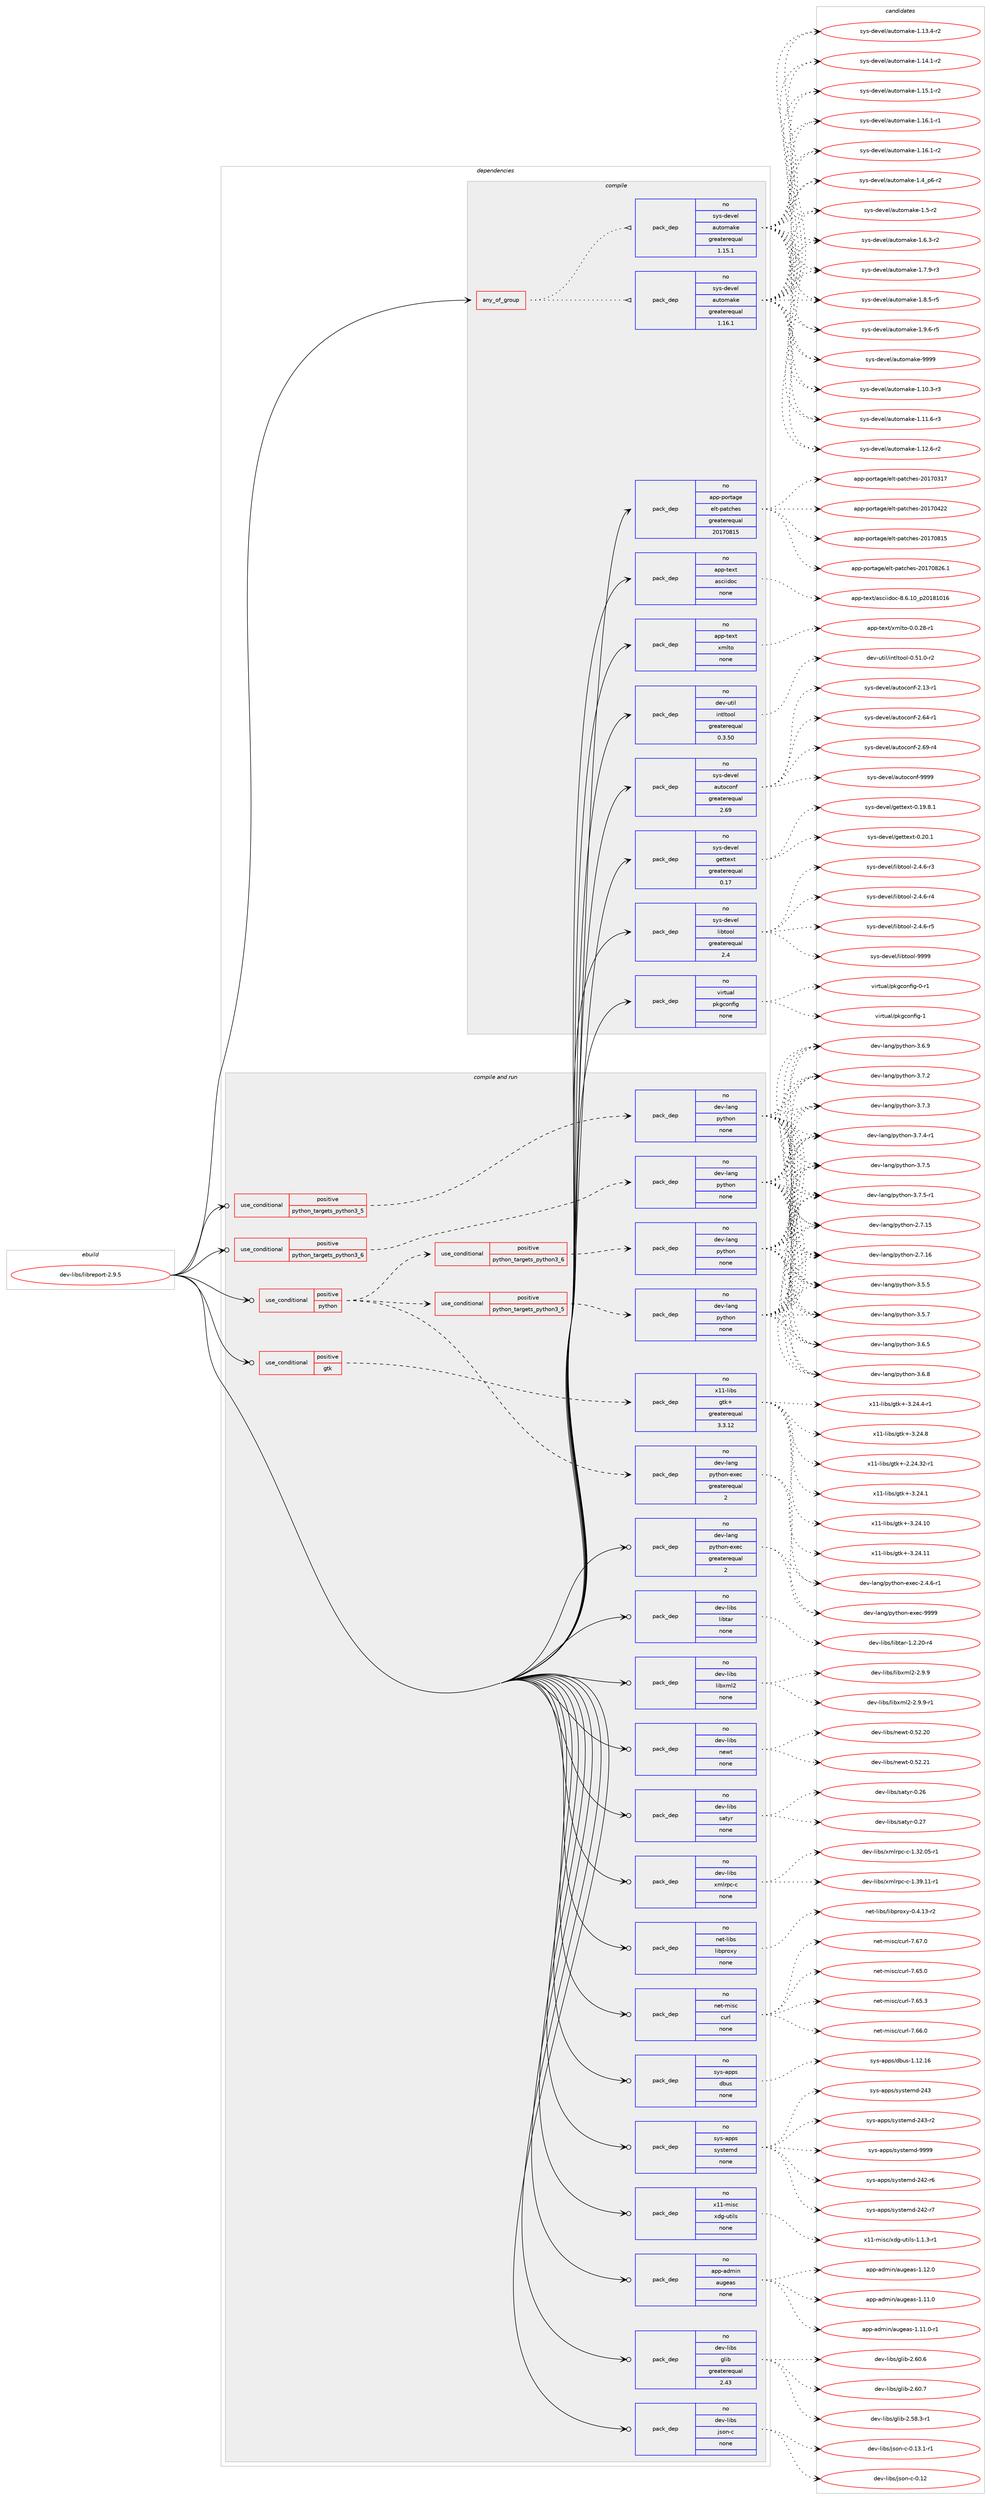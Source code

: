 digraph prolog {

# *************
# Graph options
# *************

newrank=true;
concentrate=true;
compound=true;
graph [rankdir=LR,fontname=Helvetica,fontsize=10,ranksep=1.5];#, ranksep=2.5, nodesep=0.2];
edge  [arrowhead=vee];
node  [fontname=Helvetica,fontsize=10];

# **********
# The ebuild
# **********

subgraph cluster_leftcol {
color=gray;
rank=same;
label=<<i>ebuild</i>>;
id [label="dev-libs/libreport-2.9.5", color=red, width=4, href="../dev-libs/libreport-2.9.5.svg"];
}

# ****************
# The dependencies
# ****************

subgraph cluster_midcol {
color=gray;
label=<<i>dependencies</i>>;
subgraph cluster_compile {
fillcolor="#eeeeee";
style=filled;
label=<<i>compile</i>>;
subgraph any11161 {
dependency566981 [label=<<TABLE BORDER="0" CELLBORDER="1" CELLSPACING="0" CELLPADDING="4"><TR><TD CELLPADDING="10">any_of_group</TD></TR></TABLE>>, shape=none, color=red];subgraph pack423408 {
dependency566982 [label=<<TABLE BORDER="0" CELLBORDER="1" CELLSPACING="0" CELLPADDING="4" WIDTH="220"><TR><TD ROWSPAN="6" CELLPADDING="30">pack_dep</TD></TR><TR><TD WIDTH="110">no</TD></TR><TR><TD>sys-devel</TD></TR><TR><TD>automake</TD></TR><TR><TD>greaterequal</TD></TR><TR><TD>1.16.1</TD></TR></TABLE>>, shape=none, color=blue];
}
dependency566981:e -> dependency566982:w [weight=20,style="dotted",arrowhead="oinv"];
subgraph pack423409 {
dependency566983 [label=<<TABLE BORDER="0" CELLBORDER="1" CELLSPACING="0" CELLPADDING="4" WIDTH="220"><TR><TD ROWSPAN="6" CELLPADDING="30">pack_dep</TD></TR><TR><TD WIDTH="110">no</TD></TR><TR><TD>sys-devel</TD></TR><TR><TD>automake</TD></TR><TR><TD>greaterequal</TD></TR><TR><TD>1.15.1</TD></TR></TABLE>>, shape=none, color=blue];
}
dependency566981:e -> dependency566983:w [weight=20,style="dotted",arrowhead="oinv"];
}
id:e -> dependency566981:w [weight=20,style="solid",arrowhead="vee"];
subgraph pack423410 {
dependency566984 [label=<<TABLE BORDER="0" CELLBORDER="1" CELLSPACING="0" CELLPADDING="4" WIDTH="220"><TR><TD ROWSPAN="6" CELLPADDING="30">pack_dep</TD></TR><TR><TD WIDTH="110">no</TD></TR><TR><TD>app-portage</TD></TR><TR><TD>elt-patches</TD></TR><TR><TD>greaterequal</TD></TR><TR><TD>20170815</TD></TR></TABLE>>, shape=none, color=blue];
}
id:e -> dependency566984:w [weight=20,style="solid",arrowhead="vee"];
subgraph pack423411 {
dependency566985 [label=<<TABLE BORDER="0" CELLBORDER="1" CELLSPACING="0" CELLPADDING="4" WIDTH="220"><TR><TD ROWSPAN="6" CELLPADDING="30">pack_dep</TD></TR><TR><TD WIDTH="110">no</TD></TR><TR><TD>app-text</TD></TR><TR><TD>asciidoc</TD></TR><TR><TD>none</TD></TR><TR><TD></TD></TR></TABLE>>, shape=none, color=blue];
}
id:e -> dependency566985:w [weight=20,style="solid",arrowhead="vee"];
subgraph pack423412 {
dependency566986 [label=<<TABLE BORDER="0" CELLBORDER="1" CELLSPACING="0" CELLPADDING="4" WIDTH="220"><TR><TD ROWSPAN="6" CELLPADDING="30">pack_dep</TD></TR><TR><TD WIDTH="110">no</TD></TR><TR><TD>app-text</TD></TR><TR><TD>xmlto</TD></TR><TR><TD>none</TD></TR><TR><TD></TD></TR></TABLE>>, shape=none, color=blue];
}
id:e -> dependency566986:w [weight=20,style="solid",arrowhead="vee"];
subgraph pack423413 {
dependency566987 [label=<<TABLE BORDER="0" CELLBORDER="1" CELLSPACING="0" CELLPADDING="4" WIDTH="220"><TR><TD ROWSPAN="6" CELLPADDING="30">pack_dep</TD></TR><TR><TD WIDTH="110">no</TD></TR><TR><TD>dev-util</TD></TR><TR><TD>intltool</TD></TR><TR><TD>greaterequal</TD></TR><TR><TD>0.3.50</TD></TR></TABLE>>, shape=none, color=blue];
}
id:e -> dependency566987:w [weight=20,style="solid",arrowhead="vee"];
subgraph pack423414 {
dependency566988 [label=<<TABLE BORDER="0" CELLBORDER="1" CELLSPACING="0" CELLPADDING="4" WIDTH="220"><TR><TD ROWSPAN="6" CELLPADDING="30">pack_dep</TD></TR><TR><TD WIDTH="110">no</TD></TR><TR><TD>sys-devel</TD></TR><TR><TD>autoconf</TD></TR><TR><TD>greaterequal</TD></TR><TR><TD>2.69</TD></TR></TABLE>>, shape=none, color=blue];
}
id:e -> dependency566988:w [weight=20,style="solid",arrowhead="vee"];
subgraph pack423415 {
dependency566989 [label=<<TABLE BORDER="0" CELLBORDER="1" CELLSPACING="0" CELLPADDING="4" WIDTH="220"><TR><TD ROWSPAN="6" CELLPADDING="30">pack_dep</TD></TR><TR><TD WIDTH="110">no</TD></TR><TR><TD>sys-devel</TD></TR><TR><TD>gettext</TD></TR><TR><TD>greaterequal</TD></TR><TR><TD>0.17</TD></TR></TABLE>>, shape=none, color=blue];
}
id:e -> dependency566989:w [weight=20,style="solid",arrowhead="vee"];
subgraph pack423416 {
dependency566990 [label=<<TABLE BORDER="0" CELLBORDER="1" CELLSPACING="0" CELLPADDING="4" WIDTH="220"><TR><TD ROWSPAN="6" CELLPADDING="30">pack_dep</TD></TR><TR><TD WIDTH="110">no</TD></TR><TR><TD>sys-devel</TD></TR><TR><TD>libtool</TD></TR><TR><TD>greaterequal</TD></TR><TR><TD>2.4</TD></TR></TABLE>>, shape=none, color=blue];
}
id:e -> dependency566990:w [weight=20,style="solid",arrowhead="vee"];
subgraph pack423417 {
dependency566991 [label=<<TABLE BORDER="0" CELLBORDER="1" CELLSPACING="0" CELLPADDING="4" WIDTH="220"><TR><TD ROWSPAN="6" CELLPADDING="30">pack_dep</TD></TR><TR><TD WIDTH="110">no</TD></TR><TR><TD>virtual</TD></TR><TR><TD>pkgconfig</TD></TR><TR><TD>none</TD></TR><TR><TD></TD></TR></TABLE>>, shape=none, color=blue];
}
id:e -> dependency566991:w [weight=20,style="solid",arrowhead="vee"];
}
subgraph cluster_compileandrun {
fillcolor="#eeeeee";
style=filled;
label=<<i>compile and run</i>>;
subgraph cond132055 {
dependency566992 [label=<<TABLE BORDER="0" CELLBORDER="1" CELLSPACING="0" CELLPADDING="4"><TR><TD ROWSPAN="3" CELLPADDING="10">use_conditional</TD></TR><TR><TD>positive</TD></TR><TR><TD>gtk</TD></TR></TABLE>>, shape=none, color=red];
subgraph pack423418 {
dependency566993 [label=<<TABLE BORDER="0" CELLBORDER="1" CELLSPACING="0" CELLPADDING="4" WIDTH="220"><TR><TD ROWSPAN="6" CELLPADDING="30">pack_dep</TD></TR><TR><TD WIDTH="110">no</TD></TR><TR><TD>x11-libs</TD></TR><TR><TD>gtk+</TD></TR><TR><TD>greaterequal</TD></TR><TR><TD>3.3.12</TD></TR></TABLE>>, shape=none, color=blue];
}
dependency566992:e -> dependency566993:w [weight=20,style="dashed",arrowhead="vee"];
}
id:e -> dependency566992:w [weight=20,style="solid",arrowhead="odotvee"];
subgraph cond132056 {
dependency566994 [label=<<TABLE BORDER="0" CELLBORDER="1" CELLSPACING="0" CELLPADDING="4"><TR><TD ROWSPAN="3" CELLPADDING="10">use_conditional</TD></TR><TR><TD>positive</TD></TR><TR><TD>python</TD></TR></TABLE>>, shape=none, color=red];
subgraph cond132057 {
dependency566995 [label=<<TABLE BORDER="0" CELLBORDER="1" CELLSPACING="0" CELLPADDING="4"><TR><TD ROWSPAN="3" CELLPADDING="10">use_conditional</TD></TR><TR><TD>positive</TD></TR><TR><TD>python_targets_python3_5</TD></TR></TABLE>>, shape=none, color=red];
subgraph pack423419 {
dependency566996 [label=<<TABLE BORDER="0" CELLBORDER="1" CELLSPACING="0" CELLPADDING="4" WIDTH="220"><TR><TD ROWSPAN="6" CELLPADDING="30">pack_dep</TD></TR><TR><TD WIDTH="110">no</TD></TR><TR><TD>dev-lang</TD></TR><TR><TD>python</TD></TR><TR><TD>none</TD></TR><TR><TD></TD></TR></TABLE>>, shape=none, color=blue];
}
dependency566995:e -> dependency566996:w [weight=20,style="dashed",arrowhead="vee"];
}
dependency566994:e -> dependency566995:w [weight=20,style="dashed",arrowhead="vee"];
subgraph cond132058 {
dependency566997 [label=<<TABLE BORDER="0" CELLBORDER="1" CELLSPACING="0" CELLPADDING="4"><TR><TD ROWSPAN="3" CELLPADDING="10">use_conditional</TD></TR><TR><TD>positive</TD></TR><TR><TD>python_targets_python3_6</TD></TR></TABLE>>, shape=none, color=red];
subgraph pack423420 {
dependency566998 [label=<<TABLE BORDER="0" CELLBORDER="1" CELLSPACING="0" CELLPADDING="4" WIDTH="220"><TR><TD ROWSPAN="6" CELLPADDING="30">pack_dep</TD></TR><TR><TD WIDTH="110">no</TD></TR><TR><TD>dev-lang</TD></TR><TR><TD>python</TD></TR><TR><TD>none</TD></TR><TR><TD></TD></TR></TABLE>>, shape=none, color=blue];
}
dependency566997:e -> dependency566998:w [weight=20,style="dashed",arrowhead="vee"];
}
dependency566994:e -> dependency566997:w [weight=20,style="dashed",arrowhead="vee"];
subgraph pack423421 {
dependency566999 [label=<<TABLE BORDER="0" CELLBORDER="1" CELLSPACING="0" CELLPADDING="4" WIDTH="220"><TR><TD ROWSPAN="6" CELLPADDING="30">pack_dep</TD></TR><TR><TD WIDTH="110">no</TD></TR><TR><TD>dev-lang</TD></TR><TR><TD>python-exec</TD></TR><TR><TD>greaterequal</TD></TR><TR><TD>2</TD></TR></TABLE>>, shape=none, color=blue];
}
dependency566994:e -> dependency566999:w [weight=20,style="dashed",arrowhead="vee"];
}
id:e -> dependency566994:w [weight=20,style="solid",arrowhead="odotvee"];
subgraph cond132059 {
dependency567000 [label=<<TABLE BORDER="0" CELLBORDER="1" CELLSPACING="0" CELLPADDING="4"><TR><TD ROWSPAN="3" CELLPADDING="10">use_conditional</TD></TR><TR><TD>positive</TD></TR><TR><TD>python_targets_python3_5</TD></TR></TABLE>>, shape=none, color=red];
subgraph pack423422 {
dependency567001 [label=<<TABLE BORDER="0" CELLBORDER="1" CELLSPACING="0" CELLPADDING="4" WIDTH="220"><TR><TD ROWSPAN="6" CELLPADDING="30">pack_dep</TD></TR><TR><TD WIDTH="110">no</TD></TR><TR><TD>dev-lang</TD></TR><TR><TD>python</TD></TR><TR><TD>none</TD></TR><TR><TD></TD></TR></TABLE>>, shape=none, color=blue];
}
dependency567000:e -> dependency567001:w [weight=20,style="dashed",arrowhead="vee"];
}
id:e -> dependency567000:w [weight=20,style="solid",arrowhead="odotvee"];
subgraph cond132060 {
dependency567002 [label=<<TABLE BORDER="0" CELLBORDER="1" CELLSPACING="0" CELLPADDING="4"><TR><TD ROWSPAN="3" CELLPADDING="10">use_conditional</TD></TR><TR><TD>positive</TD></TR><TR><TD>python_targets_python3_6</TD></TR></TABLE>>, shape=none, color=red];
subgraph pack423423 {
dependency567003 [label=<<TABLE BORDER="0" CELLBORDER="1" CELLSPACING="0" CELLPADDING="4" WIDTH="220"><TR><TD ROWSPAN="6" CELLPADDING="30">pack_dep</TD></TR><TR><TD WIDTH="110">no</TD></TR><TR><TD>dev-lang</TD></TR><TR><TD>python</TD></TR><TR><TD>none</TD></TR><TR><TD></TD></TR></TABLE>>, shape=none, color=blue];
}
dependency567002:e -> dependency567003:w [weight=20,style="dashed",arrowhead="vee"];
}
id:e -> dependency567002:w [weight=20,style="solid",arrowhead="odotvee"];
subgraph pack423424 {
dependency567004 [label=<<TABLE BORDER="0" CELLBORDER="1" CELLSPACING="0" CELLPADDING="4" WIDTH="220"><TR><TD ROWSPAN="6" CELLPADDING="30">pack_dep</TD></TR><TR><TD WIDTH="110">no</TD></TR><TR><TD>app-admin</TD></TR><TR><TD>augeas</TD></TR><TR><TD>none</TD></TR><TR><TD></TD></TR></TABLE>>, shape=none, color=blue];
}
id:e -> dependency567004:w [weight=20,style="solid",arrowhead="odotvee"];
subgraph pack423425 {
dependency567005 [label=<<TABLE BORDER="0" CELLBORDER="1" CELLSPACING="0" CELLPADDING="4" WIDTH="220"><TR><TD ROWSPAN="6" CELLPADDING="30">pack_dep</TD></TR><TR><TD WIDTH="110">no</TD></TR><TR><TD>dev-lang</TD></TR><TR><TD>python-exec</TD></TR><TR><TD>greaterequal</TD></TR><TR><TD>2</TD></TR></TABLE>>, shape=none, color=blue];
}
id:e -> dependency567005:w [weight=20,style="solid",arrowhead="odotvee"];
subgraph pack423426 {
dependency567006 [label=<<TABLE BORDER="0" CELLBORDER="1" CELLSPACING="0" CELLPADDING="4" WIDTH="220"><TR><TD ROWSPAN="6" CELLPADDING="30">pack_dep</TD></TR><TR><TD WIDTH="110">no</TD></TR><TR><TD>dev-libs</TD></TR><TR><TD>glib</TD></TR><TR><TD>greaterequal</TD></TR><TR><TD>2.43</TD></TR></TABLE>>, shape=none, color=blue];
}
id:e -> dependency567006:w [weight=20,style="solid",arrowhead="odotvee"];
subgraph pack423427 {
dependency567007 [label=<<TABLE BORDER="0" CELLBORDER="1" CELLSPACING="0" CELLPADDING="4" WIDTH="220"><TR><TD ROWSPAN="6" CELLPADDING="30">pack_dep</TD></TR><TR><TD WIDTH="110">no</TD></TR><TR><TD>dev-libs</TD></TR><TR><TD>json-c</TD></TR><TR><TD>none</TD></TR><TR><TD></TD></TR></TABLE>>, shape=none, color=blue];
}
id:e -> dependency567007:w [weight=20,style="solid",arrowhead="odotvee"];
subgraph pack423428 {
dependency567008 [label=<<TABLE BORDER="0" CELLBORDER="1" CELLSPACING="0" CELLPADDING="4" WIDTH="220"><TR><TD ROWSPAN="6" CELLPADDING="30">pack_dep</TD></TR><TR><TD WIDTH="110">no</TD></TR><TR><TD>dev-libs</TD></TR><TR><TD>libtar</TD></TR><TR><TD>none</TD></TR><TR><TD></TD></TR></TABLE>>, shape=none, color=blue];
}
id:e -> dependency567008:w [weight=20,style="solid",arrowhead="odotvee"];
subgraph pack423429 {
dependency567009 [label=<<TABLE BORDER="0" CELLBORDER="1" CELLSPACING="0" CELLPADDING="4" WIDTH="220"><TR><TD ROWSPAN="6" CELLPADDING="30">pack_dep</TD></TR><TR><TD WIDTH="110">no</TD></TR><TR><TD>dev-libs</TD></TR><TR><TD>libxml2</TD></TR><TR><TD>none</TD></TR><TR><TD></TD></TR></TABLE>>, shape=none, color=blue];
}
id:e -> dependency567009:w [weight=20,style="solid",arrowhead="odotvee"];
subgraph pack423430 {
dependency567010 [label=<<TABLE BORDER="0" CELLBORDER="1" CELLSPACING="0" CELLPADDING="4" WIDTH="220"><TR><TD ROWSPAN="6" CELLPADDING="30">pack_dep</TD></TR><TR><TD WIDTH="110">no</TD></TR><TR><TD>dev-libs</TD></TR><TR><TD>newt</TD></TR><TR><TD>none</TD></TR><TR><TD></TD></TR></TABLE>>, shape=none, color=blue];
}
id:e -> dependency567010:w [weight=20,style="solid",arrowhead="odotvee"];
subgraph pack423431 {
dependency567011 [label=<<TABLE BORDER="0" CELLBORDER="1" CELLSPACING="0" CELLPADDING="4" WIDTH="220"><TR><TD ROWSPAN="6" CELLPADDING="30">pack_dep</TD></TR><TR><TD WIDTH="110">no</TD></TR><TR><TD>dev-libs</TD></TR><TR><TD>satyr</TD></TR><TR><TD>none</TD></TR><TR><TD></TD></TR></TABLE>>, shape=none, color=blue];
}
id:e -> dependency567011:w [weight=20,style="solid",arrowhead="odotvee"];
subgraph pack423432 {
dependency567012 [label=<<TABLE BORDER="0" CELLBORDER="1" CELLSPACING="0" CELLPADDING="4" WIDTH="220"><TR><TD ROWSPAN="6" CELLPADDING="30">pack_dep</TD></TR><TR><TD WIDTH="110">no</TD></TR><TR><TD>dev-libs</TD></TR><TR><TD>xmlrpc-c</TD></TR><TR><TD>none</TD></TR><TR><TD></TD></TR></TABLE>>, shape=none, color=blue];
}
id:e -> dependency567012:w [weight=20,style="solid",arrowhead="odotvee"];
subgraph pack423433 {
dependency567013 [label=<<TABLE BORDER="0" CELLBORDER="1" CELLSPACING="0" CELLPADDING="4" WIDTH="220"><TR><TD ROWSPAN="6" CELLPADDING="30">pack_dep</TD></TR><TR><TD WIDTH="110">no</TD></TR><TR><TD>net-libs</TD></TR><TR><TD>libproxy</TD></TR><TR><TD>none</TD></TR><TR><TD></TD></TR></TABLE>>, shape=none, color=blue];
}
id:e -> dependency567013:w [weight=20,style="solid",arrowhead="odotvee"];
subgraph pack423434 {
dependency567014 [label=<<TABLE BORDER="0" CELLBORDER="1" CELLSPACING="0" CELLPADDING="4" WIDTH="220"><TR><TD ROWSPAN="6" CELLPADDING="30">pack_dep</TD></TR><TR><TD WIDTH="110">no</TD></TR><TR><TD>net-misc</TD></TR><TR><TD>curl</TD></TR><TR><TD>none</TD></TR><TR><TD></TD></TR></TABLE>>, shape=none, color=blue];
}
id:e -> dependency567014:w [weight=20,style="solid",arrowhead="odotvee"];
subgraph pack423435 {
dependency567015 [label=<<TABLE BORDER="0" CELLBORDER="1" CELLSPACING="0" CELLPADDING="4" WIDTH="220"><TR><TD ROWSPAN="6" CELLPADDING="30">pack_dep</TD></TR><TR><TD WIDTH="110">no</TD></TR><TR><TD>sys-apps</TD></TR><TR><TD>dbus</TD></TR><TR><TD>none</TD></TR><TR><TD></TD></TR></TABLE>>, shape=none, color=blue];
}
id:e -> dependency567015:w [weight=20,style="solid",arrowhead="odotvee"];
subgraph pack423436 {
dependency567016 [label=<<TABLE BORDER="0" CELLBORDER="1" CELLSPACING="0" CELLPADDING="4" WIDTH="220"><TR><TD ROWSPAN="6" CELLPADDING="30">pack_dep</TD></TR><TR><TD WIDTH="110">no</TD></TR><TR><TD>sys-apps</TD></TR><TR><TD>systemd</TD></TR><TR><TD>none</TD></TR><TR><TD></TD></TR></TABLE>>, shape=none, color=blue];
}
id:e -> dependency567016:w [weight=20,style="solid",arrowhead="odotvee"];
subgraph pack423437 {
dependency567017 [label=<<TABLE BORDER="0" CELLBORDER="1" CELLSPACING="0" CELLPADDING="4" WIDTH="220"><TR><TD ROWSPAN="6" CELLPADDING="30">pack_dep</TD></TR><TR><TD WIDTH="110">no</TD></TR><TR><TD>x11-misc</TD></TR><TR><TD>xdg-utils</TD></TR><TR><TD>none</TD></TR><TR><TD></TD></TR></TABLE>>, shape=none, color=blue];
}
id:e -> dependency567017:w [weight=20,style="solid",arrowhead="odotvee"];
}
subgraph cluster_run {
fillcolor="#eeeeee";
style=filled;
label=<<i>run</i>>;
}
}

# **************
# The candidates
# **************

subgraph cluster_choices {
rank=same;
color=gray;
label=<<i>candidates</i>>;

subgraph choice423408 {
color=black;
nodesep=1;
choice11512111545100101118101108479711711611110997107101454946494846514511451 [label="sys-devel/automake-1.10.3-r3", color=red, width=4,href="../sys-devel/automake-1.10.3-r3.svg"];
choice11512111545100101118101108479711711611110997107101454946494946544511451 [label="sys-devel/automake-1.11.6-r3", color=red, width=4,href="../sys-devel/automake-1.11.6-r3.svg"];
choice11512111545100101118101108479711711611110997107101454946495046544511450 [label="sys-devel/automake-1.12.6-r2", color=red, width=4,href="../sys-devel/automake-1.12.6-r2.svg"];
choice11512111545100101118101108479711711611110997107101454946495146524511450 [label="sys-devel/automake-1.13.4-r2", color=red, width=4,href="../sys-devel/automake-1.13.4-r2.svg"];
choice11512111545100101118101108479711711611110997107101454946495246494511450 [label="sys-devel/automake-1.14.1-r2", color=red, width=4,href="../sys-devel/automake-1.14.1-r2.svg"];
choice11512111545100101118101108479711711611110997107101454946495346494511450 [label="sys-devel/automake-1.15.1-r2", color=red, width=4,href="../sys-devel/automake-1.15.1-r2.svg"];
choice11512111545100101118101108479711711611110997107101454946495446494511449 [label="sys-devel/automake-1.16.1-r1", color=red, width=4,href="../sys-devel/automake-1.16.1-r1.svg"];
choice11512111545100101118101108479711711611110997107101454946495446494511450 [label="sys-devel/automake-1.16.1-r2", color=red, width=4,href="../sys-devel/automake-1.16.1-r2.svg"];
choice115121115451001011181011084797117116111109971071014549465295112544511450 [label="sys-devel/automake-1.4_p6-r2", color=red, width=4,href="../sys-devel/automake-1.4_p6-r2.svg"];
choice11512111545100101118101108479711711611110997107101454946534511450 [label="sys-devel/automake-1.5-r2", color=red, width=4,href="../sys-devel/automake-1.5-r2.svg"];
choice115121115451001011181011084797117116111109971071014549465446514511450 [label="sys-devel/automake-1.6.3-r2", color=red, width=4,href="../sys-devel/automake-1.6.3-r2.svg"];
choice115121115451001011181011084797117116111109971071014549465546574511451 [label="sys-devel/automake-1.7.9-r3", color=red, width=4,href="../sys-devel/automake-1.7.9-r3.svg"];
choice115121115451001011181011084797117116111109971071014549465646534511453 [label="sys-devel/automake-1.8.5-r5", color=red, width=4,href="../sys-devel/automake-1.8.5-r5.svg"];
choice115121115451001011181011084797117116111109971071014549465746544511453 [label="sys-devel/automake-1.9.6-r5", color=red, width=4,href="../sys-devel/automake-1.9.6-r5.svg"];
choice115121115451001011181011084797117116111109971071014557575757 [label="sys-devel/automake-9999", color=red, width=4,href="../sys-devel/automake-9999.svg"];
dependency566982:e -> choice11512111545100101118101108479711711611110997107101454946494846514511451:w [style=dotted,weight="100"];
dependency566982:e -> choice11512111545100101118101108479711711611110997107101454946494946544511451:w [style=dotted,weight="100"];
dependency566982:e -> choice11512111545100101118101108479711711611110997107101454946495046544511450:w [style=dotted,weight="100"];
dependency566982:e -> choice11512111545100101118101108479711711611110997107101454946495146524511450:w [style=dotted,weight="100"];
dependency566982:e -> choice11512111545100101118101108479711711611110997107101454946495246494511450:w [style=dotted,weight="100"];
dependency566982:e -> choice11512111545100101118101108479711711611110997107101454946495346494511450:w [style=dotted,weight="100"];
dependency566982:e -> choice11512111545100101118101108479711711611110997107101454946495446494511449:w [style=dotted,weight="100"];
dependency566982:e -> choice11512111545100101118101108479711711611110997107101454946495446494511450:w [style=dotted,weight="100"];
dependency566982:e -> choice115121115451001011181011084797117116111109971071014549465295112544511450:w [style=dotted,weight="100"];
dependency566982:e -> choice11512111545100101118101108479711711611110997107101454946534511450:w [style=dotted,weight="100"];
dependency566982:e -> choice115121115451001011181011084797117116111109971071014549465446514511450:w [style=dotted,weight="100"];
dependency566982:e -> choice115121115451001011181011084797117116111109971071014549465546574511451:w [style=dotted,weight="100"];
dependency566982:e -> choice115121115451001011181011084797117116111109971071014549465646534511453:w [style=dotted,weight="100"];
dependency566982:e -> choice115121115451001011181011084797117116111109971071014549465746544511453:w [style=dotted,weight="100"];
dependency566982:e -> choice115121115451001011181011084797117116111109971071014557575757:w [style=dotted,weight="100"];
}
subgraph choice423409 {
color=black;
nodesep=1;
choice11512111545100101118101108479711711611110997107101454946494846514511451 [label="sys-devel/automake-1.10.3-r3", color=red, width=4,href="../sys-devel/automake-1.10.3-r3.svg"];
choice11512111545100101118101108479711711611110997107101454946494946544511451 [label="sys-devel/automake-1.11.6-r3", color=red, width=4,href="../sys-devel/automake-1.11.6-r3.svg"];
choice11512111545100101118101108479711711611110997107101454946495046544511450 [label="sys-devel/automake-1.12.6-r2", color=red, width=4,href="../sys-devel/automake-1.12.6-r2.svg"];
choice11512111545100101118101108479711711611110997107101454946495146524511450 [label="sys-devel/automake-1.13.4-r2", color=red, width=4,href="../sys-devel/automake-1.13.4-r2.svg"];
choice11512111545100101118101108479711711611110997107101454946495246494511450 [label="sys-devel/automake-1.14.1-r2", color=red, width=4,href="../sys-devel/automake-1.14.1-r2.svg"];
choice11512111545100101118101108479711711611110997107101454946495346494511450 [label="sys-devel/automake-1.15.1-r2", color=red, width=4,href="../sys-devel/automake-1.15.1-r2.svg"];
choice11512111545100101118101108479711711611110997107101454946495446494511449 [label="sys-devel/automake-1.16.1-r1", color=red, width=4,href="../sys-devel/automake-1.16.1-r1.svg"];
choice11512111545100101118101108479711711611110997107101454946495446494511450 [label="sys-devel/automake-1.16.1-r2", color=red, width=4,href="../sys-devel/automake-1.16.1-r2.svg"];
choice115121115451001011181011084797117116111109971071014549465295112544511450 [label="sys-devel/automake-1.4_p6-r2", color=red, width=4,href="../sys-devel/automake-1.4_p6-r2.svg"];
choice11512111545100101118101108479711711611110997107101454946534511450 [label="sys-devel/automake-1.5-r2", color=red, width=4,href="../sys-devel/automake-1.5-r2.svg"];
choice115121115451001011181011084797117116111109971071014549465446514511450 [label="sys-devel/automake-1.6.3-r2", color=red, width=4,href="../sys-devel/automake-1.6.3-r2.svg"];
choice115121115451001011181011084797117116111109971071014549465546574511451 [label="sys-devel/automake-1.7.9-r3", color=red, width=4,href="../sys-devel/automake-1.7.9-r3.svg"];
choice115121115451001011181011084797117116111109971071014549465646534511453 [label="sys-devel/automake-1.8.5-r5", color=red, width=4,href="../sys-devel/automake-1.8.5-r5.svg"];
choice115121115451001011181011084797117116111109971071014549465746544511453 [label="sys-devel/automake-1.9.6-r5", color=red, width=4,href="../sys-devel/automake-1.9.6-r5.svg"];
choice115121115451001011181011084797117116111109971071014557575757 [label="sys-devel/automake-9999", color=red, width=4,href="../sys-devel/automake-9999.svg"];
dependency566983:e -> choice11512111545100101118101108479711711611110997107101454946494846514511451:w [style=dotted,weight="100"];
dependency566983:e -> choice11512111545100101118101108479711711611110997107101454946494946544511451:w [style=dotted,weight="100"];
dependency566983:e -> choice11512111545100101118101108479711711611110997107101454946495046544511450:w [style=dotted,weight="100"];
dependency566983:e -> choice11512111545100101118101108479711711611110997107101454946495146524511450:w [style=dotted,weight="100"];
dependency566983:e -> choice11512111545100101118101108479711711611110997107101454946495246494511450:w [style=dotted,weight="100"];
dependency566983:e -> choice11512111545100101118101108479711711611110997107101454946495346494511450:w [style=dotted,weight="100"];
dependency566983:e -> choice11512111545100101118101108479711711611110997107101454946495446494511449:w [style=dotted,weight="100"];
dependency566983:e -> choice11512111545100101118101108479711711611110997107101454946495446494511450:w [style=dotted,weight="100"];
dependency566983:e -> choice115121115451001011181011084797117116111109971071014549465295112544511450:w [style=dotted,weight="100"];
dependency566983:e -> choice11512111545100101118101108479711711611110997107101454946534511450:w [style=dotted,weight="100"];
dependency566983:e -> choice115121115451001011181011084797117116111109971071014549465446514511450:w [style=dotted,weight="100"];
dependency566983:e -> choice115121115451001011181011084797117116111109971071014549465546574511451:w [style=dotted,weight="100"];
dependency566983:e -> choice115121115451001011181011084797117116111109971071014549465646534511453:w [style=dotted,weight="100"];
dependency566983:e -> choice115121115451001011181011084797117116111109971071014549465746544511453:w [style=dotted,weight="100"];
dependency566983:e -> choice115121115451001011181011084797117116111109971071014557575757:w [style=dotted,weight="100"];
}
subgraph choice423410 {
color=black;
nodesep=1;
choice97112112451121111141169710310147101108116451129711699104101115455048495548514955 [label="app-portage/elt-patches-20170317", color=red, width=4,href="../app-portage/elt-patches-20170317.svg"];
choice97112112451121111141169710310147101108116451129711699104101115455048495548525050 [label="app-portage/elt-patches-20170422", color=red, width=4,href="../app-portage/elt-patches-20170422.svg"];
choice97112112451121111141169710310147101108116451129711699104101115455048495548564953 [label="app-portage/elt-patches-20170815", color=red, width=4,href="../app-portage/elt-patches-20170815.svg"];
choice971121124511211111411697103101471011081164511297116991041011154550484955485650544649 [label="app-portage/elt-patches-20170826.1", color=red, width=4,href="../app-portage/elt-patches-20170826.1.svg"];
dependency566984:e -> choice97112112451121111141169710310147101108116451129711699104101115455048495548514955:w [style=dotted,weight="100"];
dependency566984:e -> choice97112112451121111141169710310147101108116451129711699104101115455048495548525050:w [style=dotted,weight="100"];
dependency566984:e -> choice97112112451121111141169710310147101108116451129711699104101115455048495548564953:w [style=dotted,weight="100"];
dependency566984:e -> choice971121124511211111411697103101471011081164511297116991041011154550484955485650544649:w [style=dotted,weight="100"];
}
subgraph choice423411 {
color=black;
nodesep=1;
choice97112112451161011201164797115991051051001119945564654464948951125048495649484954 [label="app-text/asciidoc-8.6.10_p20181016", color=red, width=4,href="../app-text/asciidoc-8.6.10_p20181016.svg"];
dependency566985:e -> choice97112112451161011201164797115991051051001119945564654464948951125048495649484954:w [style=dotted,weight="100"];
}
subgraph choice423412 {
color=black;
nodesep=1;
choice971121124511610112011647120109108116111454846484650564511449 [label="app-text/xmlto-0.0.28-r1", color=red, width=4,href="../app-text/xmlto-0.0.28-r1.svg"];
dependency566986:e -> choice971121124511610112011647120109108116111454846484650564511449:w [style=dotted,weight="100"];
}
subgraph choice423413 {
color=black;
nodesep=1;
choice1001011184511711610510847105110116108116111111108454846534946484511450 [label="dev-util/intltool-0.51.0-r2", color=red, width=4,href="../dev-util/intltool-0.51.0-r2.svg"];
dependency566987:e -> choice1001011184511711610510847105110116108116111111108454846534946484511450:w [style=dotted,weight="100"];
}
subgraph choice423414 {
color=black;
nodesep=1;
choice1151211154510010111810110847971171161119911111010245504649514511449 [label="sys-devel/autoconf-2.13-r1", color=red, width=4,href="../sys-devel/autoconf-2.13-r1.svg"];
choice1151211154510010111810110847971171161119911111010245504654524511449 [label="sys-devel/autoconf-2.64-r1", color=red, width=4,href="../sys-devel/autoconf-2.64-r1.svg"];
choice1151211154510010111810110847971171161119911111010245504654574511452 [label="sys-devel/autoconf-2.69-r4", color=red, width=4,href="../sys-devel/autoconf-2.69-r4.svg"];
choice115121115451001011181011084797117116111991111101024557575757 [label="sys-devel/autoconf-9999", color=red, width=4,href="../sys-devel/autoconf-9999.svg"];
dependency566988:e -> choice1151211154510010111810110847971171161119911111010245504649514511449:w [style=dotted,weight="100"];
dependency566988:e -> choice1151211154510010111810110847971171161119911111010245504654524511449:w [style=dotted,weight="100"];
dependency566988:e -> choice1151211154510010111810110847971171161119911111010245504654574511452:w [style=dotted,weight="100"];
dependency566988:e -> choice115121115451001011181011084797117116111991111101024557575757:w [style=dotted,weight="100"];
}
subgraph choice423415 {
color=black;
nodesep=1;
choice1151211154510010111810110847103101116116101120116454846495746564649 [label="sys-devel/gettext-0.19.8.1", color=red, width=4,href="../sys-devel/gettext-0.19.8.1.svg"];
choice115121115451001011181011084710310111611610112011645484650484649 [label="sys-devel/gettext-0.20.1", color=red, width=4,href="../sys-devel/gettext-0.20.1.svg"];
dependency566989:e -> choice1151211154510010111810110847103101116116101120116454846495746564649:w [style=dotted,weight="100"];
dependency566989:e -> choice115121115451001011181011084710310111611610112011645484650484649:w [style=dotted,weight="100"];
}
subgraph choice423416 {
color=black;
nodesep=1;
choice1151211154510010111810110847108105981161111111084550465246544511451 [label="sys-devel/libtool-2.4.6-r3", color=red, width=4,href="../sys-devel/libtool-2.4.6-r3.svg"];
choice1151211154510010111810110847108105981161111111084550465246544511452 [label="sys-devel/libtool-2.4.6-r4", color=red, width=4,href="../sys-devel/libtool-2.4.6-r4.svg"];
choice1151211154510010111810110847108105981161111111084550465246544511453 [label="sys-devel/libtool-2.4.6-r5", color=red, width=4,href="../sys-devel/libtool-2.4.6-r5.svg"];
choice1151211154510010111810110847108105981161111111084557575757 [label="sys-devel/libtool-9999", color=red, width=4,href="../sys-devel/libtool-9999.svg"];
dependency566990:e -> choice1151211154510010111810110847108105981161111111084550465246544511451:w [style=dotted,weight="100"];
dependency566990:e -> choice1151211154510010111810110847108105981161111111084550465246544511452:w [style=dotted,weight="100"];
dependency566990:e -> choice1151211154510010111810110847108105981161111111084550465246544511453:w [style=dotted,weight="100"];
dependency566990:e -> choice1151211154510010111810110847108105981161111111084557575757:w [style=dotted,weight="100"];
}
subgraph choice423417 {
color=black;
nodesep=1;
choice11810511411611797108471121071039911111010210510345484511449 [label="virtual/pkgconfig-0-r1", color=red, width=4,href="../virtual/pkgconfig-0-r1.svg"];
choice1181051141161179710847112107103991111101021051034549 [label="virtual/pkgconfig-1", color=red, width=4,href="../virtual/pkgconfig-1.svg"];
dependency566991:e -> choice11810511411611797108471121071039911111010210510345484511449:w [style=dotted,weight="100"];
dependency566991:e -> choice1181051141161179710847112107103991111101021051034549:w [style=dotted,weight="100"];
}
subgraph choice423418 {
color=black;
nodesep=1;
choice12049494510810598115471031161074345504650524651504511449 [label="x11-libs/gtk+-2.24.32-r1", color=red, width=4,href="../x11-libs/gtk+-2.24.32-r1.svg"];
choice12049494510810598115471031161074345514650524649 [label="x11-libs/gtk+-3.24.1", color=red, width=4,href="../x11-libs/gtk+-3.24.1.svg"];
choice1204949451081059811547103116107434551465052464948 [label="x11-libs/gtk+-3.24.10", color=red, width=4,href="../x11-libs/gtk+-3.24.10.svg"];
choice1204949451081059811547103116107434551465052464949 [label="x11-libs/gtk+-3.24.11", color=red, width=4,href="../x11-libs/gtk+-3.24.11.svg"];
choice120494945108105981154710311610743455146505246524511449 [label="x11-libs/gtk+-3.24.4-r1", color=red, width=4,href="../x11-libs/gtk+-3.24.4-r1.svg"];
choice12049494510810598115471031161074345514650524656 [label="x11-libs/gtk+-3.24.8", color=red, width=4,href="../x11-libs/gtk+-3.24.8.svg"];
dependency566993:e -> choice12049494510810598115471031161074345504650524651504511449:w [style=dotted,weight="100"];
dependency566993:e -> choice12049494510810598115471031161074345514650524649:w [style=dotted,weight="100"];
dependency566993:e -> choice1204949451081059811547103116107434551465052464948:w [style=dotted,weight="100"];
dependency566993:e -> choice1204949451081059811547103116107434551465052464949:w [style=dotted,weight="100"];
dependency566993:e -> choice120494945108105981154710311610743455146505246524511449:w [style=dotted,weight="100"];
dependency566993:e -> choice12049494510810598115471031161074345514650524656:w [style=dotted,weight="100"];
}
subgraph choice423419 {
color=black;
nodesep=1;
choice10010111845108971101034711212111610411111045504655464953 [label="dev-lang/python-2.7.15", color=red, width=4,href="../dev-lang/python-2.7.15.svg"];
choice10010111845108971101034711212111610411111045504655464954 [label="dev-lang/python-2.7.16", color=red, width=4,href="../dev-lang/python-2.7.16.svg"];
choice100101118451089711010347112121116104111110455146534653 [label="dev-lang/python-3.5.5", color=red, width=4,href="../dev-lang/python-3.5.5.svg"];
choice100101118451089711010347112121116104111110455146534655 [label="dev-lang/python-3.5.7", color=red, width=4,href="../dev-lang/python-3.5.7.svg"];
choice100101118451089711010347112121116104111110455146544653 [label="dev-lang/python-3.6.5", color=red, width=4,href="../dev-lang/python-3.6.5.svg"];
choice100101118451089711010347112121116104111110455146544656 [label="dev-lang/python-3.6.8", color=red, width=4,href="../dev-lang/python-3.6.8.svg"];
choice100101118451089711010347112121116104111110455146544657 [label="dev-lang/python-3.6.9", color=red, width=4,href="../dev-lang/python-3.6.9.svg"];
choice100101118451089711010347112121116104111110455146554650 [label="dev-lang/python-3.7.2", color=red, width=4,href="../dev-lang/python-3.7.2.svg"];
choice100101118451089711010347112121116104111110455146554651 [label="dev-lang/python-3.7.3", color=red, width=4,href="../dev-lang/python-3.7.3.svg"];
choice1001011184510897110103471121211161041111104551465546524511449 [label="dev-lang/python-3.7.4-r1", color=red, width=4,href="../dev-lang/python-3.7.4-r1.svg"];
choice100101118451089711010347112121116104111110455146554653 [label="dev-lang/python-3.7.5", color=red, width=4,href="../dev-lang/python-3.7.5.svg"];
choice1001011184510897110103471121211161041111104551465546534511449 [label="dev-lang/python-3.7.5-r1", color=red, width=4,href="../dev-lang/python-3.7.5-r1.svg"];
dependency566996:e -> choice10010111845108971101034711212111610411111045504655464953:w [style=dotted,weight="100"];
dependency566996:e -> choice10010111845108971101034711212111610411111045504655464954:w [style=dotted,weight="100"];
dependency566996:e -> choice100101118451089711010347112121116104111110455146534653:w [style=dotted,weight="100"];
dependency566996:e -> choice100101118451089711010347112121116104111110455146534655:w [style=dotted,weight="100"];
dependency566996:e -> choice100101118451089711010347112121116104111110455146544653:w [style=dotted,weight="100"];
dependency566996:e -> choice100101118451089711010347112121116104111110455146544656:w [style=dotted,weight="100"];
dependency566996:e -> choice100101118451089711010347112121116104111110455146544657:w [style=dotted,weight="100"];
dependency566996:e -> choice100101118451089711010347112121116104111110455146554650:w [style=dotted,weight="100"];
dependency566996:e -> choice100101118451089711010347112121116104111110455146554651:w [style=dotted,weight="100"];
dependency566996:e -> choice1001011184510897110103471121211161041111104551465546524511449:w [style=dotted,weight="100"];
dependency566996:e -> choice100101118451089711010347112121116104111110455146554653:w [style=dotted,weight="100"];
dependency566996:e -> choice1001011184510897110103471121211161041111104551465546534511449:w [style=dotted,weight="100"];
}
subgraph choice423420 {
color=black;
nodesep=1;
choice10010111845108971101034711212111610411111045504655464953 [label="dev-lang/python-2.7.15", color=red, width=4,href="../dev-lang/python-2.7.15.svg"];
choice10010111845108971101034711212111610411111045504655464954 [label="dev-lang/python-2.7.16", color=red, width=4,href="../dev-lang/python-2.7.16.svg"];
choice100101118451089711010347112121116104111110455146534653 [label="dev-lang/python-3.5.5", color=red, width=4,href="../dev-lang/python-3.5.5.svg"];
choice100101118451089711010347112121116104111110455146534655 [label="dev-lang/python-3.5.7", color=red, width=4,href="../dev-lang/python-3.5.7.svg"];
choice100101118451089711010347112121116104111110455146544653 [label="dev-lang/python-3.6.5", color=red, width=4,href="../dev-lang/python-3.6.5.svg"];
choice100101118451089711010347112121116104111110455146544656 [label="dev-lang/python-3.6.8", color=red, width=4,href="../dev-lang/python-3.6.8.svg"];
choice100101118451089711010347112121116104111110455146544657 [label="dev-lang/python-3.6.9", color=red, width=4,href="../dev-lang/python-3.6.9.svg"];
choice100101118451089711010347112121116104111110455146554650 [label="dev-lang/python-3.7.2", color=red, width=4,href="../dev-lang/python-3.7.2.svg"];
choice100101118451089711010347112121116104111110455146554651 [label="dev-lang/python-3.7.3", color=red, width=4,href="../dev-lang/python-3.7.3.svg"];
choice1001011184510897110103471121211161041111104551465546524511449 [label="dev-lang/python-3.7.4-r1", color=red, width=4,href="../dev-lang/python-3.7.4-r1.svg"];
choice100101118451089711010347112121116104111110455146554653 [label="dev-lang/python-3.7.5", color=red, width=4,href="../dev-lang/python-3.7.5.svg"];
choice1001011184510897110103471121211161041111104551465546534511449 [label="dev-lang/python-3.7.5-r1", color=red, width=4,href="../dev-lang/python-3.7.5-r1.svg"];
dependency566998:e -> choice10010111845108971101034711212111610411111045504655464953:w [style=dotted,weight="100"];
dependency566998:e -> choice10010111845108971101034711212111610411111045504655464954:w [style=dotted,weight="100"];
dependency566998:e -> choice100101118451089711010347112121116104111110455146534653:w [style=dotted,weight="100"];
dependency566998:e -> choice100101118451089711010347112121116104111110455146534655:w [style=dotted,weight="100"];
dependency566998:e -> choice100101118451089711010347112121116104111110455146544653:w [style=dotted,weight="100"];
dependency566998:e -> choice100101118451089711010347112121116104111110455146544656:w [style=dotted,weight="100"];
dependency566998:e -> choice100101118451089711010347112121116104111110455146544657:w [style=dotted,weight="100"];
dependency566998:e -> choice100101118451089711010347112121116104111110455146554650:w [style=dotted,weight="100"];
dependency566998:e -> choice100101118451089711010347112121116104111110455146554651:w [style=dotted,weight="100"];
dependency566998:e -> choice1001011184510897110103471121211161041111104551465546524511449:w [style=dotted,weight="100"];
dependency566998:e -> choice100101118451089711010347112121116104111110455146554653:w [style=dotted,weight="100"];
dependency566998:e -> choice1001011184510897110103471121211161041111104551465546534511449:w [style=dotted,weight="100"];
}
subgraph choice423421 {
color=black;
nodesep=1;
choice10010111845108971101034711212111610411111045101120101994550465246544511449 [label="dev-lang/python-exec-2.4.6-r1", color=red, width=4,href="../dev-lang/python-exec-2.4.6-r1.svg"];
choice10010111845108971101034711212111610411111045101120101994557575757 [label="dev-lang/python-exec-9999", color=red, width=4,href="../dev-lang/python-exec-9999.svg"];
dependency566999:e -> choice10010111845108971101034711212111610411111045101120101994550465246544511449:w [style=dotted,weight="100"];
dependency566999:e -> choice10010111845108971101034711212111610411111045101120101994557575757:w [style=dotted,weight="100"];
}
subgraph choice423422 {
color=black;
nodesep=1;
choice10010111845108971101034711212111610411111045504655464953 [label="dev-lang/python-2.7.15", color=red, width=4,href="../dev-lang/python-2.7.15.svg"];
choice10010111845108971101034711212111610411111045504655464954 [label="dev-lang/python-2.7.16", color=red, width=4,href="../dev-lang/python-2.7.16.svg"];
choice100101118451089711010347112121116104111110455146534653 [label="dev-lang/python-3.5.5", color=red, width=4,href="../dev-lang/python-3.5.5.svg"];
choice100101118451089711010347112121116104111110455146534655 [label="dev-lang/python-3.5.7", color=red, width=4,href="../dev-lang/python-3.5.7.svg"];
choice100101118451089711010347112121116104111110455146544653 [label="dev-lang/python-3.6.5", color=red, width=4,href="../dev-lang/python-3.6.5.svg"];
choice100101118451089711010347112121116104111110455146544656 [label="dev-lang/python-3.6.8", color=red, width=4,href="../dev-lang/python-3.6.8.svg"];
choice100101118451089711010347112121116104111110455146544657 [label="dev-lang/python-3.6.9", color=red, width=4,href="../dev-lang/python-3.6.9.svg"];
choice100101118451089711010347112121116104111110455146554650 [label="dev-lang/python-3.7.2", color=red, width=4,href="../dev-lang/python-3.7.2.svg"];
choice100101118451089711010347112121116104111110455146554651 [label="dev-lang/python-3.7.3", color=red, width=4,href="../dev-lang/python-3.7.3.svg"];
choice1001011184510897110103471121211161041111104551465546524511449 [label="dev-lang/python-3.7.4-r1", color=red, width=4,href="../dev-lang/python-3.7.4-r1.svg"];
choice100101118451089711010347112121116104111110455146554653 [label="dev-lang/python-3.7.5", color=red, width=4,href="../dev-lang/python-3.7.5.svg"];
choice1001011184510897110103471121211161041111104551465546534511449 [label="dev-lang/python-3.7.5-r1", color=red, width=4,href="../dev-lang/python-3.7.5-r1.svg"];
dependency567001:e -> choice10010111845108971101034711212111610411111045504655464953:w [style=dotted,weight="100"];
dependency567001:e -> choice10010111845108971101034711212111610411111045504655464954:w [style=dotted,weight="100"];
dependency567001:e -> choice100101118451089711010347112121116104111110455146534653:w [style=dotted,weight="100"];
dependency567001:e -> choice100101118451089711010347112121116104111110455146534655:w [style=dotted,weight="100"];
dependency567001:e -> choice100101118451089711010347112121116104111110455146544653:w [style=dotted,weight="100"];
dependency567001:e -> choice100101118451089711010347112121116104111110455146544656:w [style=dotted,weight="100"];
dependency567001:e -> choice100101118451089711010347112121116104111110455146544657:w [style=dotted,weight="100"];
dependency567001:e -> choice100101118451089711010347112121116104111110455146554650:w [style=dotted,weight="100"];
dependency567001:e -> choice100101118451089711010347112121116104111110455146554651:w [style=dotted,weight="100"];
dependency567001:e -> choice1001011184510897110103471121211161041111104551465546524511449:w [style=dotted,weight="100"];
dependency567001:e -> choice100101118451089711010347112121116104111110455146554653:w [style=dotted,weight="100"];
dependency567001:e -> choice1001011184510897110103471121211161041111104551465546534511449:w [style=dotted,weight="100"];
}
subgraph choice423423 {
color=black;
nodesep=1;
choice10010111845108971101034711212111610411111045504655464953 [label="dev-lang/python-2.7.15", color=red, width=4,href="../dev-lang/python-2.7.15.svg"];
choice10010111845108971101034711212111610411111045504655464954 [label="dev-lang/python-2.7.16", color=red, width=4,href="../dev-lang/python-2.7.16.svg"];
choice100101118451089711010347112121116104111110455146534653 [label="dev-lang/python-3.5.5", color=red, width=4,href="../dev-lang/python-3.5.5.svg"];
choice100101118451089711010347112121116104111110455146534655 [label="dev-lang/python-3.5.7", color=red, width=4,href="../dev-lang/python-3.5.7.svg"];
choice100101118451089711010347112121116104111110455146544653 [label="dev-lang/python-3.6.5", color=red, width=4,href="../dev-lang/python-3.6.5.svg"];
choice100101118451089711010347112121116104111110455146544656 [label="dev-lang/python-3.6.8", color=red, width=4,href="../dev-lang/python-3.6.8.svg"];
choice100101118451089711010347112121116104111110455146544657 [label="dev-lang/python-3.6.9", color=red, width=4,href="../dev-lang/python-3.6.9.svg"];
choice100101118451089711010347112121116104111110455146554650 [label="dev-lang/python-3.7.2", color=red, width=4,href="../dev-lang/python-3.7.2.svg"];
choice100101118451089711010347112121116104111110455146554651 [label="dev-lang/python-3.7.3", color=red, width=4,href="../dev-lang/python-3.7.3.svg"];
choice1001011184510897110103471121211161041111104551465546524511449 [label="dev-lang/python-3.7.4-r1", color=red, width=4,href="../dev-lang/python-3.7.4-r1.svg"];
choice100101118451089711010347112121116104111110455146554653 [label="dev-lang/python-3.7.5", color=red, width=4,href="../dev-lang/python-3.7.5.svg"];
choice1001011184510897110103471121211161041111104551465546534511449 [label="dev-lang/python-3.7.5-r1", color=red, width=4,href="../dev-lang/python-3.7.5-r1.svg"];
dependency567003:e -> choice10010111845108971101034711212111610411111045504655464953:w [style=dotted,weight="100"];
dependency567003:e -> choice10010111845108971101034711212111610411111045504655464954:w [style=dotted,weight="100"];
dependency567003:e -> choice100101118451089711010347112121116104111110455146534653:w [style=dotted,weight="100"];
dependency567003:e -> choice100101118451089711010347112121116104111110455146534655:w [style=dotted,weight="100"];
dependency567003:e -> choice100101118451089711010347112121116104111110455146544653:w [style=dotted,weight="100"];
dependency567003:e -> choice100101118451089711010347112121116104111110455146544656:w [style=dotted,weight="100"];
dependency567003:e -> choice100101118451089711010347112121116104111110455146544657:w [style=dotted,weight="100"];
dependency567003:e -> choice100101118451089711010347112121116104111110455146554650:w [style=dotted,weight="100"];
dependency567003:e -> choice100101118451089711010347112121116104111110455146554651:w [style=dotted,weight="100"];
dependency567003:e -> choice1001011184510897110103471121211161041111104551465546524511449:w [style=dotted,weight="100"];
dependency567003:e -> choice100101118451089711010347112121116104111110455146554653:w [style=dotted,weight="100"];
dependency567003:e -> choice1001011184510897110103471121211161041111104551465546534511449:w [style=dotted,weight="100"];
}
subgraph choice423424 {
color=black;
nodesep=1;
choice97112112459710010910511047971171031019711545494649494648 [label="app-admin/augeas-1.11.0", color=red, width=4,href="../app-admin/augeas-1.11.0.svg"];
choice971121124597100109105110479711710310197115454946494946484511449 [label="app-admin/augeas-1.11.0-r1", color=red, width=4,href="../app-admin/augeas-1.11.0-r1.svg"];
choice97112112459710010910511047971171031019711545494649504648 [label="app-admin/augeas-1.12.0", color=red, width=4,href="../app-admin/augeas-1.12.0.svg"];
dependency567004:e -> choice97112112459710010910511047971171031019711545494649494648:w [style=dotted,weight="100"];
dependency567004:e -> choice971121124597100109105110479711710310197115454946494946484511449:w [style=dotted,weight="100"];
dependency567004:e -> choice97112112459710010910511047971171031019711545494649504648:w [style=dotted,weight="100"];
}
subgraph choice423425 {
color=black;
nodesep=1;
choice10010111845108971101034711212111610411111045101120101994550465246544511449 [label="dev-lang/python-exec-2.4.6-r1", color=red, width=4,href="../dev-lang/python-exec-2.4.6-r1.svg"];
choice10010111845108971101034711212111610411111045101120101994557575757 [label="dev-lang/python-exec-9999", color=red, width=4,href="../dev-lang/python-exec-9999.svg"];
dependency567005:e -> choice10010111845108971101034711212111610411111045101120101994550465246544511449:w [style=dotted,weight="100"];
dependency567005:e -> choice10010111845108971101034711212111610411111045101120101994557575757:w [style=dotted,weight="100"];
}
subgraph choice423426 {
color=black;
nodesep=1;
choice10010111845108105981154710310810598455046535646514511449 [label="dev-libs/glib-2.58.3-r1", color=red, width=4,href="../dev-libs/glib-2.58.3-r1.svg"];
choice1001011184510810598115471031081059845504654484654 [label="dev-libs/glib-2.60.6", color=red, width=4,href="../dev-libs/glib-2.60.6.svg"];
choice1001011184510810598115471031081059845504654484655 [label="dev-libs/glib-2.60.7", color=red, width=4,href="../dev-libs/glib-2.60.7.svg"];
dependency567006:e -> choice10010111845108105981154710310810598455046535646514511449:w [style=dotted,weight="100"];
dependency567006:e -> choice1001011184510810598115471031081059845504654484654:w [style=dotted,weight="100"];
dependency567006:e -> choice1001011184510810598115471031081059845504654484655:w [style=dotted,weight="100"];
}
subgraph choice423427 {
color=black;
nodesep=1;
choice10010111845108105981154710611511111045994548464950 [label="dev-libs/json-c-0.12", color=red, width=4,href="../dev-libs/json-c-0.12.svg"];
choice1001011184510810598115471061151111104599454846495146494511449 [label="dev-libs/json-c-0.13.1-r1", color=red, width=4,href="../dev-libs/json-c-0.13.1-r1.svg"];
dependency567007:e -> choice10010111845108105981154710611511111045994548464950:w [style=dotted,weight="100"];
dependency567007:e -> choice1001011184510810598115471061151111104599454846495146494511449:w [style=dotted,weight="100"];
}
subgraph choice423428 {
color=black;
nodesep=1;
choice1001011184510810598115471081059811697114454946504650484511452 [label="dev-libs/libtar-1.2.20-r4", color=red, width=4,href="../dev-libs/libtar-1.2.20-r4.svg"];
dependency567008:e -> choice1001011184510810598115471081059811697114454946504650484511452:w [style=dotted,weight="100"];
}
subgraph choice423429 {
color=black;
nodesep=1;
choice1001011184510810598115471081059812010910850455046574657 [label="dev-libs/libxml2-2.9.9", color=red, width=4,href="../dev-libs/libxml2-2.9.9.svg"];
choice10010111845108105981154710810598120109108504550465746574511449 [label="dev-libs/libxml2-2.9.9-r1", color=red, width=4,href="../dev-libs/libxml2-2.9.9-r1.svg"];
dependency567009:e -> choice1001011184510810598115471081059812010910850455046574657:w [style=dotted,weight="100"];
dependency567009:e -> choice10010111845108105981154710810598120109108504550465746574511449:w [style=dotted,weight="100"];
}
subgraph choice423430 {
color=black;
nodesep=1;
choice1001011184510810598115471101011191164548465350465048 [label="dev-libs/newt-0.52.20", color=red, width=4,href="../dev-libs/newt-0.52.20.svg"];
choice1001011184510810598115471101011191164548465350465049 [label="dev-libs/newt-0.52.21", color=red, width=4,href="../dev-libs/newt-0.52.21.svg"];
dependency567010:e -> choice1001011184510810598115471101011191164548465350465048:w [style=dotted,weight="100"];
dependency567010:e -> choice1001011184510810598115471101011191164548465350465049:w [style=dotted,weight="100"];
}
subgraph choice423431 {
color=black;
nodesep=1;
choice100101118451081059811547115971161211144548465054 [label="dev-libs/satyr-0.26", color=red, width=4,href="../dev-libs/satyr-0.26.svg"];
choice100101118451081059811547115971161211144548465055 [label="dev-libs/satyr-0.27", color=red, width=4,href="../dev-libs/satyr-0.27.svg"];
dependency567011:e -> choice100101118451081059811547115971161211144548465054:w [style=dotted,weight="100"];
dependency567011:e -> choice100101118451081059811547115971161211144548465055:w [style=dotted,weight="100"];
}
subgraph choice423432 {
color=black;
nodesep=1;
choice10010111845108105981154712010910811411299459945494651504648534511449 [label="dev-libs/xmlrpc-c-1.32.05-r1", color=red, width=4,href="../dev-libs/xmlrpc-c-1.32.05-r1.svg"];
choice10010111845108105981154712010910811411299459945494651574649494511449 [label="dev-libs/xmlrpc-c-1.39.11-r1", color=red, width=4,href="../dev-libs/xmlrpc-c-1.39.11-r1.svg"];
dependency567012:e -> choice10010111845108105981154712010910811411299459945494651504648534511449:w [style=dotted,weight="100"];
dependency567012:e -> choice10010111845108105981154712010910811411299459945494651574649494511449:w [style=dotted,weight="100"];
}
subgraph choice423433 {
color=black;
nodesep=1;
choice11010111645108105981154710810598112114111120121454846524649514511450 [label="net-libs/libproxy-0.4.13-r2", color=red, width=4,href="../net-libs/libproxy-0.4.13-r2.svg"];
dependency567013:e -> choice11010111645108105981154710810598112114111120121454846524649514511450:w [style=dotted,weight="100"];
}
subgraph choice423434 {
color=black;
nodesep=1;
choice1101011164510910511599479911711410845554654534648 [label="net-misc/curl-7.65.0", color=red, width=4,href="../net-misc/curl-7.65.0.svg"];
choice1101011164510910511599479911711410845554654534651 [label="net-misc/curl-7.65.3", color=red, width=4,href="../net-misc/curl-7.65.3.svg"];
choice1101011164510910511599479911711410845554654544648 [label="net-misc/curl-7.66.0", color=red, width=4,href="../net-misc/curl-7.66.0.svg"];
choice1101011164510910511599479911711410845554654554648 [label="net-misc/curl-7.67.0", color=red, width=4,href="../net-misc/curl-7.67.0.svg"];
dependency567014:e -> choice1101011164510910511599479911711410845554654534648:w [style=dotted,weight="100"];
dependency567014:e -> choice1101011164510910511599479911711410845554654534651:w [style=dotted,weight="100"];
dependency567014:e -> choice1101011164510910511599479911711410845554654544648:w [style=dotted,weight="100"];
dependency567014:e -> choice1101011164510910511599479911711410845554654554648:w [style=dotted,weight="100"];
}
subgraph choice423435 {
color=black;
nodesep=1;
choice115121115459711211211547100981171154549464950464954 [label="sys-apps/dbus-1.12.16", color=red, width=4,href="../sys-apps/dbus-1.12.16.svg"];
dependency567015:e -> choice115121115459711211211547100981171154549464950464954:w [style=dotted,weight="100"];
}
subgraph choice423436 {
color=black;
nodesep=1;
choice115121115459711211211547115121115116101109100455052504511454 [label="sys-apps/systemd-242-r6", color=red, width=4,href="../sys-apps/systemd-242-r6.svg"];
choice115121115459711211211547115121115116101109100455052504511455 [label="sys-apps/systemd-242-r7", color=red, width=4,href="../sys-apps/systemd-242-r7.svg"];
choice11512111545971121121154711512111511610110910045505251 [label="sys-apps/systemd-243", color=red, width=4,href="../sys-apps/systemd-243.svg"];
choice115121115459711211211547115121115116101109100455052514511450 [label="sys-apps/systemd-243-r2", color=red, width=4,href="../sys-apps/systemd-243-r2.svg"];
choice1151211154597112112115471151211151161011091004557575757 [label="sys-apps/systemd-9999", color=red, width=4,href="../sys-apps/systemd-9999.svg"];
dependency567016:e -> choice115121115459711211211547115121115116101109100455052504511454:w [style=dotted,weight="100"];
dependency567016:e -> choice115121115459711211211547115121115116101109100455052504511455:w [style=dotted,weight="100"];
dependency567016:e -> choice11512111545971121121154711512111511610110910045505251:w [style=dotted,weight="100"];
dependency567016:e -> choice115121115459711211211547115121115116101109100455052514511450:w [style=dotted,weight="100"];
dependency567016:e -> choice1151211154597112112115471151211151161011091004557575757:w [style=dotted,weight="100"];
}
subgraph choice423437 {
color=black;
nodesep=1;
choice1204949451091051159947120100103451171161051081154549464946514511449 [label="x11-misc/xdg-utils-1.1.3-r1", color=red, width=4,href="../x11-misc/xdg-utils-1.1.3-r1.svg"];
dependency567017:e -> choice1204949451091051159947120100103451171161051081154549464946514511449:w [style=dotted,weight="100"];
}
}

}
